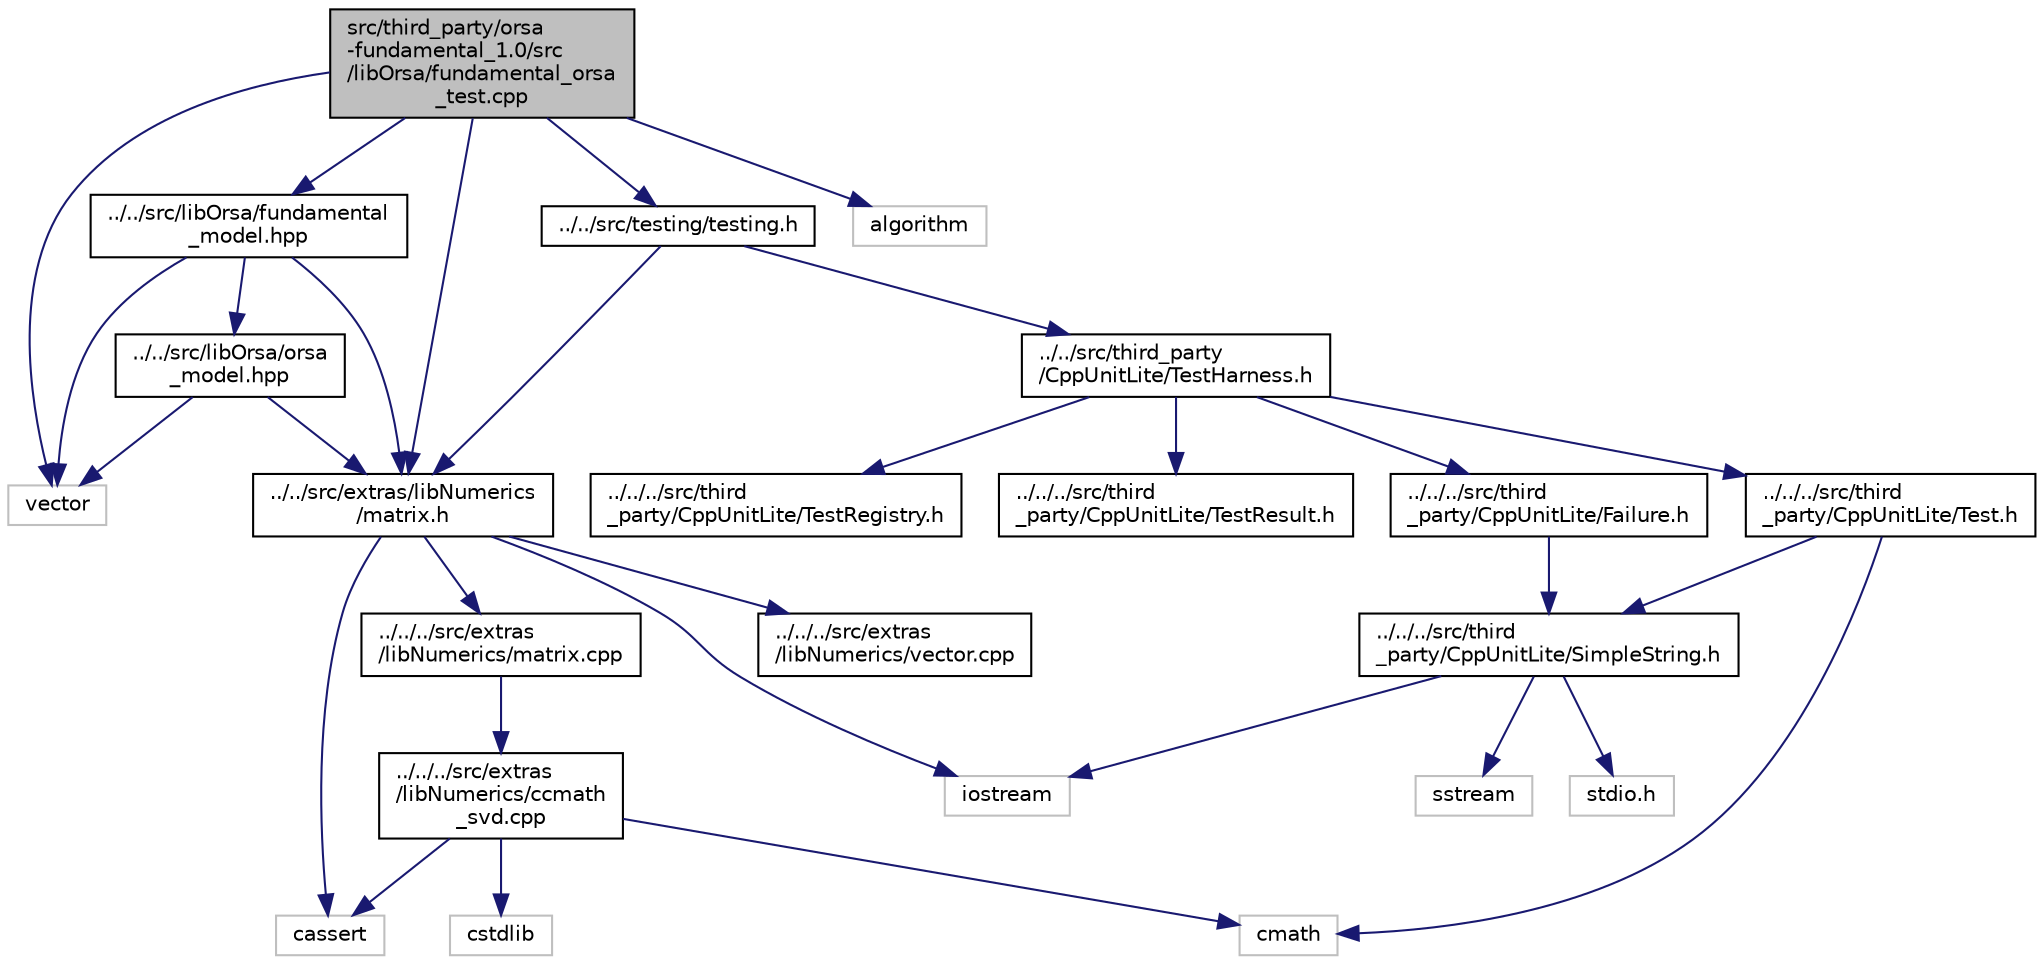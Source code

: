 digraph "src/third_party/orsa-fundamental_1.0/src/libOrsa/fundamental_orsa_test.cpp"
{
  edge [fontname="Helvetica",fontsize="10",labelfontname="Helvetica",labelfontsize="10"];
  node [fontname="Helvetica",fontsize="10",shape=record];
  Node1 [label="src/third_party/orsa\l-fundamental_1.0/src\l/libOrsa/fundamental_orsa\l_test.cpp",height=0.2,width=0.4,color="black", fillcolor="grey75", style="filled", fontcolor="black"];
  Node1 -> Node2 [color="midnightblue",fontsize="10",style="solid"];
  Node2 [label="vector",height=0.2,width=0.4,color="grey75", fillcolor="white", style="filled"];
  Node1 -> Node3 [color="midnightblue",fontsize="10",style="solid"];
  Node3 [label="algorithm",height=0.2,width=0.4,color="grey75", fillcolor="white", style="filled"];
  Node1 -> Node4 [color="midnightblue",fontsize="10",style="solid"];
  Node4 [label="../../src/extras/libNumerics\l/matrix.h",height=0.2,width=0.4,color="black", fillcolor="white", style="filled",URL="$extras_2libNumerics_2matrix_8h.html"];
  Node4 -> Node5 [color="midnightblue",fontsize="10",style="solid"];
  Node5 [label="iostream",height=0.2,width=0.4,color="grey75", fillcolor="white", style="filled"];
  Node4 -> Node6 [color="midnightblue",fontsize="10",style="solid"];
  Node6 [label="cassert",height=0.2,width=0.4,color="grey75", fillcolor="white", style="filled"];
  Node4 -> Node7 [color="midnightblue",fontsize="10",style="solid"];
  Node7 [label="../../../src/extras\l/libNumerics/matrix.cpp",height=0.2,width=0.4,color="black", fillcolor="white", style="filled",URL="$extras_2libNumerics_2matrix_8cpp.html"];
  Node7 -> Node8 [color="midnightblue",fontsize="10",style="solid"];
  Node8 [label="../../../src/extras\l/libNumerics/ccmath\l_svd.cpp",height=0.2,width=0.4,color="black", fillcolor="white", style="filled",URL="$extras_2libNumerics_2ccmath__svd_8cpp.html"];
  Node8 -> Node9 [color="midnightblue",fontsize="10",style="solid"];
  Node9 [label="cmath",height=0.2,width=0.4,color="grey75", fillcolor="white", style="filled"];
  Node8 -> Node10 [color="midnightblue",fontsize="10",style="solid"];
  Node10 [label="cstdlib",height=0.2,width=0.4,color="grey75", fillcolor="white", style="filled"];
  Node8 -> Node6 [color="midnightblue",fontsize="10",style="solid"];
  Node4 -> Node11 [color="midnightblue",fontsize="10",style="solid"];
  Node11 [label="../../../src/extras\l/libNumerics/vector.cpp",height=0.2,width=0.4,color="black", fillcolor="white", style="filled",URL="$extras_2libNumerics_2vector_8cpp.html"];
  Node1 -> Node12 [color="midnightblue",fontsize="10",style="solid"];
  Node12 [label="../../src/libOrsa/fundamental\l_model.hpp",height=0.2,width=0.4,color="black", fillcolor="white", style="filled",URL="$fundamental__model_8hpp.html"];
  Node12 -> Node2 [color="midnightblue",fontsize="10",style="solid"];
  Node12 -> Node13 [color="midnightblue",fontsize="10",style="solid"];
  Node13 [label="../../src/libOrsa/orsa\l_model.hpp",height=0.2,width=0.4,color="black", fillcolor="white", style="filled",URL="$orsa__model_8hpp.html",tooltip="Model estimation by ORSA (aka AC-RANSAC) algorithm. "];
  Node13 -> Node2 [color="midnightblue",fontsize="10",style="solid"];
  Node13 -> Node4 [color="midnightblue",fontsize="10",style="solid"];
  Node12 -> Node4 [color="midnightblue",fontsize="10",style="solid"];
  Node1 -> Node14 [color="midnightblue",fontsize="10",style="solid"];
  Node14 [label="../../src/testing/testing.h",height=0.2,width=0.4,color="black", fillcolor="white", style="filled",URL="$testing_8h.html"];
  Node14 -> Node4 [color="midnightblue",fontsize="10",style="solid"];
  Node14 -> Node15 [color="midnightblue",fontsize="10",style="solid"];
  Node15 [label="../../src/third_party\l/CppUnitLite/TestHarness.h",height=0.2,width=0.4,color="black", fillcolor="white", style="filled",URL="$TestHarness_8h.html"];
  Node15 -> Node16 [color="midnightblue",fontsize="10",style="solid"];
  Node16 [label="../../../src/third\l_party/CppUnitLite/Failure.h",height=0.2,width=0.4,color="black", fillcolor="white", style="filled",URL="$Failure_8h.html"];
  Node16 -> Node17 [color="midnightblue",fontsize="10",style="solid"];
  Node17 [label="../../../src/third\l_party/CppUnitLite/SimpleString.h",height=0.2,width=0.4,color="black", fillcolor="white", style="filled",URL="$SimpleString_8h.html"];
  Node17 -> Node5 [color="midnightblue",fontsize="10",style="solid"];
  Node17 -> Node18 [color="midnightblue",fontsize="10",style="solid"];
  Node18 [label="sstream",height=0.2,width=0.4,color="grey75", fillcolor="white", style="filled"];
  Node17 -> Node19 [color="midnightblue",fontsize="10",style="solid"];
  Node19 [label="stdio.h",height=0.2,width=0.4,color="grey75", fillcolor="white", style="filled"];
  Node15 -> Node20 [color="midnightblue",fontsize="10",style="solid"];
  Node20 [label="../../../src/third\l_party/CppUnitLite/Test.h",height=0.2,width=0.4,color="black", fillcolor="white", style="filled",URL="$Test_8h.html"];
  Node20 -> Node9 [color="midnightblue",fontsize="10",style="solid"];
  Node20 -> Node17 [color="midnightblue",fontsize="10",style="solid"];
  Node15 -> Node21 [color="midnightblue",fontsize="10",style="solid"];
  Node21 [label="../../../src/third\l_party/CppUnitLite/TestRegistry.h",height=0.2,width=0.4,color="black", fillcolor="white", style="filled",URL="$TestRegistry_8h.html"];
  Node15 -> Node22 [color="midnightblue",fontsize="10",style="solid"];
  Node22 [label="../../../src/third\l_party/CppUnitLite/TestResult.h",height=0.2,width=0.4,color="black", fillcolor="white", style="filled",URL="$TestResult_8h.html"];
}
